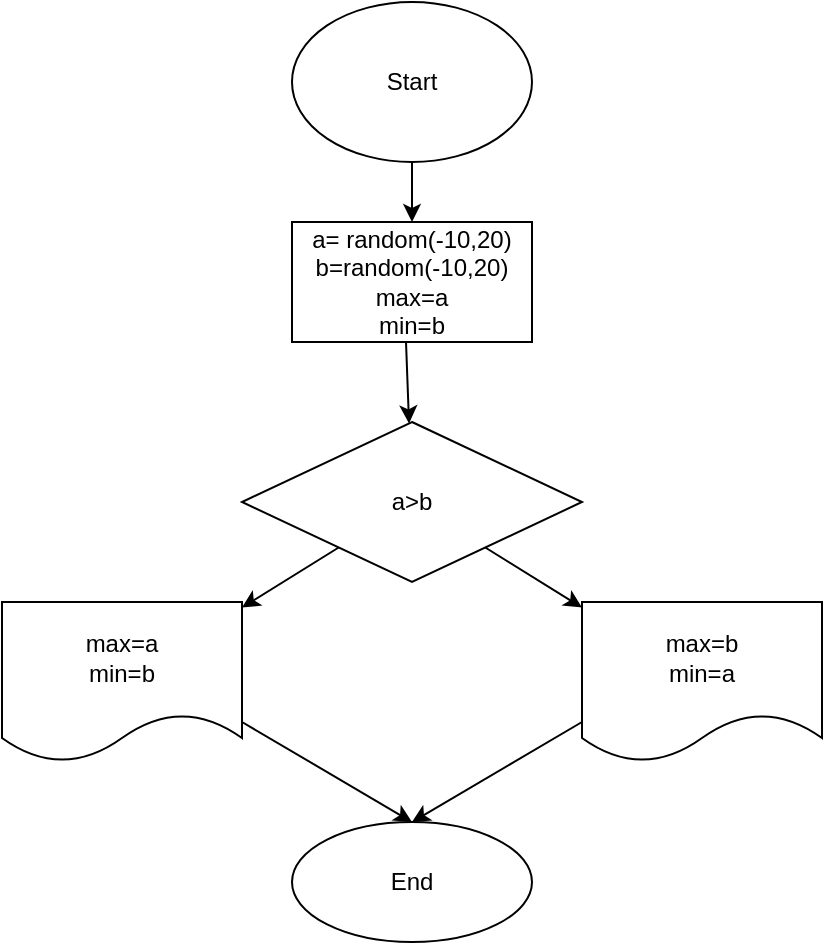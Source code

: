 <mxfile>
    <diagram id="JKBRjqAofa1mzfqukG5V" name="Page-1">
        <mxGraphModel dx="443" dy="268" grid="1" gridSize="10" guides="1" tooltips="1" connect="1" arrows="1" fold="1" page="1" pageScale="1" pageWidth="827" pageHeight="1169" math="0" shadow="0">
            <root>
                <mxCell id="0"/>
                <mxCell id="1" parent="0"/>
                <mxCell id="4" value="" style="edgeStyle=none;html=1;" parent="1" source="2" target="3" edge="1">
                    <mxGeometry relative="1" as="geometry"/>
                </mxCell>
                <mxCell id="2" value="Start" style="ellipse;whiteSpace=wrap;html=1;" parent="1" vertex="1">
                    <mxGeometry x="350" y="30" width="120" height="80" as="geometry"/>
                </mxCell>
                <mxCell id="6" value="" style="edgeStyle=none;html=1;" edge="1" parent="1" target="5">
                    <mxGeometry relative="1" as="geometry">
                        <mxPoint x="407" y="200" as="sourcePoint"/>
                    </mxGeometry>
                </mxCell>
                <mxCell id="3" value="a= random(-10,20)&lt;br&gt;b=random(-10,20)&lt;br&gt;max=a&lt;br&gt;min=b" style="whiteSpace=wrap;html=1;" parent="1" vertex="1">
                    <mxGeometry x="350" y="140" width="120" height="60" as="geometry"/>
                </mxCell>
                <mxCell id="10" value="" style="edgeStyle=none;html=1;" edge="1" parent="1" source="5" target="9">
                    <mxGeometry relative="1" as="geometry"/>
                </mxCell>
                <mxCell id="12" value="" style="edgeStyle=none;html=1;" edge="1" parent="1" source="5" target="11">
                    <mxGeometry relative="1" as="geometry"/>
                </mxCell>
                <mxCell id="5" value="a&amp;gt;b" style="rhombus;whiteSpace=wrap;html=1;" vertex="1" parent="1">
                    <mxGeometry x="325" y="240" width="170" height="80" as="geometry"/>
                </mxCell>
                <mxCell id="14" value="" style="edgeStyle=none;html=1;exitX=1;exitY=0.75;exitDx=0;exitDy=0;entryX=0.5;entryY=0;entryDx=0;entryDy=0;" edge="1" parent="1" source="9" target="13">
                    <mxGeometry relative="1" as="geometry"/>
                </mxCell>
                <mxCell id="9" value="max=a&lt;br&gt;min=b" style="shape=document;whiteSpace=wrap;html=1;boundedLbl=1;" vertex="1" parent="1">
                    <mxGeometry x="205" y="330" width="120" height="80" as="geometry"/>
                </mxCell>
                <mxCell id="15" style="edgeStyle=none;html=1;entryX=0.5;entryY=0;entryDx=0;entryDy=0;exitX=0;exitY=0.75;exitDx=0;exitDy=0;" edge="1" parent="1" source="11" target="13">
                    <mxGeometry relative="1" as="geometry">
                        <mxPoint x="536" y="420" as="sourcePoint"/>
                    </mxGeometry>
                </mxCell>
                <mxCell id="11" value="max=b&lt;br&gt;min=a" style="shape=document;whiteSpace=wrap;html=1;boundedLbl=1;" vertex="1" parent="1">
                    <mxGeometry x="495" y="330" width="120" height="80" as="geometry"/>
                </mxCell>
                <mxCell id="13" value="End" style="ellipse;whiteSpace=wrap;html=1;" vertex="1" parent="1">
                    <mxGeometry x="350" y="440" width="120" height="60" as="geometry"/>
                </mxCell>
            </root>
        </mxGraphModel>
    </diagram>
</mxfile>